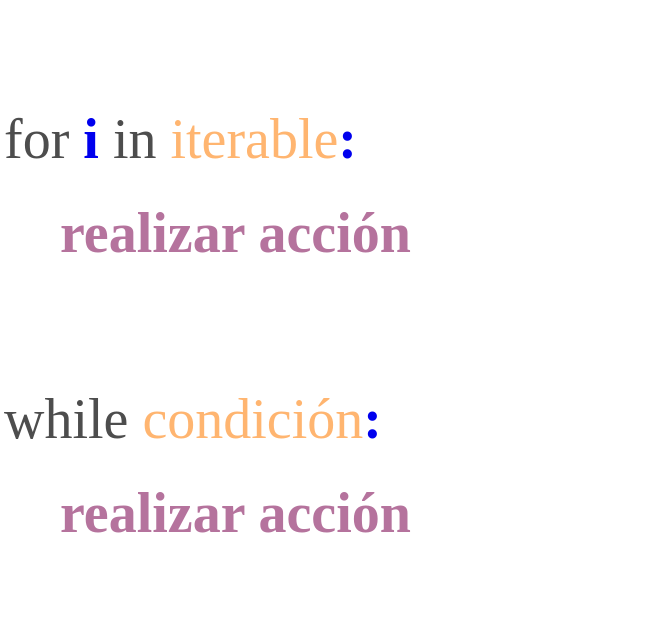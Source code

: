 <mxfile version="14.9.6" type="device"><diagram id="C5RBs43oDa-KdzZeNtuy" name="Page-1"><mxGraphModel dx="1364" dy="816" grid="1" gridSize="10" guides="1" tooltips="1" connect="1" arrows="1" fold="1" page="1" pageScale="1" pageWidth="827" pageHeight="1169" math="0" shadow="0"><root><mxCell id="WIyWlLk6GJQsqaUBKTNV-0"/><mxCell id="WIyWlLk6GJQsqaUBKTNV-1" parent="WIyWlLk6GJQsqaUBKTNV-0"/><mxCell id="QqaEU6NBObr4b5xGxCnf-1" value="" style="whiteSpace=wrap;html=1;aspect=fixed;fillColor=none;strokeColor=none;" vertex="1" parent="WIyWlLk6GJQsqaUBKTNV-1"><mxGeometry x="199" y="210" width="320" height="320" as="geometry"/></mxCell><mxCell id="4H0rE7auC8YkeHV7vE1Y-1" value="&lt;font style=&quot;font-size: 28px&quot;&gt;&lt;span style=&quot;color: rgb(77 , 77 , 77) ; font-family: &amp;#34;cascadia code&amp;#34; ; font-style: normal ; font-weight: 400 ; letter-spacing: normal ; text-align: left ; text-indent: 0px ; text-transform: none ; word-spacing: 0px ; display: inline ; float: none&quot;&gt;for&amp;nbsp;&lt;b style=&quot;color: rgb(255 , 181 , 112)&quot;&gt;&lt;font color=&quot;#0000ee&quot;&gt;i&amp;nbsp;&lt;/font&gt;&lt;/b&gt;in &lt;/span&gt;&lt;span style=&quot;font-family: &amp;#34;cascadia code&amp;#34; ; font-style: normal ; font-weight: 400 ; letter-spacing: normal ; text-align: left ; text-indent: 0px ; text-transform: none ; word-spacing: 0px ; display: inline ; float: none&quot;&gt;iterable&lt;/span&gt;&lt;span style=&quot;font-family: &amp;#34;cascadia code&amp;#34; ; font-style: normal ; letter-spacing: normal ; text-align: left ; text-indent: 0px ; text-transform: none ; word-spacing: 0px ; display: inline ; float: none&quot;&gt;&lt;b&gt;&lt;font color=&quot;#0000ee&quot; style=&quot;font-size: 28px&quot;&gt;:&lt;/font&gt;&lt;/b&gt;&lt;/span&gt;&lt;br style=&quot;color: rgb(77 , 77 , 77) ; font-family: &amp;#34;cascadia code&amp;#34; ; font-style: normal ; font-weight: 400 ; letter-spacing: normal ; text-align: left ; text-indent: 0px ; text-transform: none ; word-spacing: 0px&quot;&gt;&lt;span style=&quot;color: rgb(77 , 77 , 77) ; font-family: &amp;#34;cascadia code&amp;#34; ; font-style: normal ; font-weight: 400 ; letter-spacing: normal ; text-align: left ; text-indent: 0px ; text-transform: none ; word-spacing: 0px ; display: inline ; float: none&quot;&gt;&amp;nbsp; &amp;nbsp;&lt;span&gt;&amp;nbsp;&lt;/span&gt;&lt;/span&gt;&lt;font color=&quot;#b5739d&quot; style=&quot;font-family: &amp;#34;cascadia code&amp;#34; ; font-style: normal ; font-weight: 400 ; letter-spacing: normal ; text-align: left ; text-indent: 0px ; text-transform: none ; word-spacing: 0px ; font-size: 28px&quot;&gt;&lt;b&gt;realizar acción&lt;/b&gt;&lt;/font&gt;&lt;font color=&quot;#b5739d&quot; style=&quot;font-family: &amp;#34;cascadia code&amp;#34; ; font-style: normal ; font-weight: 400 ; letter-spacing: normal ; text-align: left ; text-indent: 0px ; text-transform: none ; word-spacing: 0px ; background-color: rgb(248 , 249 , 250) ; font-size: 40px&quot;&gt;&lt;b&gt;&lt;br&gt;&lt;/b&gt;&lt;/font&gt;&lt;/font&gt;" style="text;whiteSpace=wrap;html=1;fontSize=35;fontFamily=Cascadia Code;fontColor=#FFB570;" parent="WIyWlLk6GJQsqaUBKTNV-1" vertex="1"><mxGeometry x="199" y="250" width="331" height="100" as="geometry"/></mxCell><mxCell id="QqaEU6NBObr4b5xGxCnf-0" value="&lt;font style=&quot;font-size: 28px&quot;&gt;&lt;span style=&quot;color: rgb(77 , 77 , 77) ; font-family: &amp;#34;cascadia code&amp;#34; ; font-style: normal ; font-weight: 400 ; letter-spacing: normal ; text-align: left ; text-indent: 0px ; text-transform: none ; word-spacing: 0px ; display: inline ; float: none&quot;&gt;while&amp;nbsp;&lt;/span&gt;&lt;span style=&quot;font-family: &amp;#34;cascadia code&amp;#34; ; font-style: normal ; font-weight: 400 ; letter-spacing: normal ; text-align: left ; text-indent: 0px ; text-transform: none ; word-spacing: 0px ; display: inline ; float: none&quot;&gt;condición&lt;/span&gt;&lt;span style=&quot;font-family: &amp;#34;cascadia code&amp;#34; ; font-style: normal ; letter-spacing: normal ; text-align: left ; text-indent: 0px ; text-transform: none ; word-spacing: 0px ; display: inline ; float: none&quot;&gt;&lt;b&gt;&lt;font color=&quot;#0000ee&quot; style=&quot;font-size: 28px&quot;&gt;:&lt;/font&gt;&lt;/b&gt;&lt;/span&gt;&lt;br style=&quot;color: rgb(77 , 77 , 77) ; font-family: &amp;#34;cascadia code&amp;#34; ; font-style: normal ; font-weight: 400 ; letter-spacing: normal ; text-align: left ; text-indent: 0px ; text-transform: none ; word-spacing: 0px&quot;&gt;&lt;span style=&quot;color: rgb(77 , 77 , 77) ; font-family: &amp;#34;cascadia code&amp;#34; ; font-style: normal ; font-weight: 400 ; letter-spacing: normal ; text-align: left ; text-indent: 0px ; text-transform: none ; word-spacing: 0px ; display: inline ; float: none&quot;&gt;&amp;nbsp; &amp;nbsp;&lt;span&gt;&amp;nbsp;&lt;/span&gt;&lt;/span&gt;&lt;font color=&quot;#b5739d&quot; style=&quot;font-family: &amp;#34;cascadia code&amp;#34; ; font-style: normal ; font-weight: 400 ; letter-spacing: normal ; text-align: left ; text-indent: 0px ; text-transform: none ; word-spacing: 0px ; font-size: 28px&quot;&gt;&lt;b&gt;realizar acción&lt;/b&gt;&lt;/font&gt;&lt;font color=&quot;#b5739d&quot; style=&quot;font-family: &amp;#34;cascadia code&amp;#34; ; font-style: normal ; font-weight: 400 ; letter-spacing: normal ; text-align: left ; text-indent: 0px ; text-transform: none ; word-spacing: 0px ; background-color: rgb(248 , 249 , 250) ; font-size: 40px&quot;&gt;&lt;b&gt;&lt;br&gt;&lt;/b&gt;&lt;/font&gt;&lt;/font&gt;" style="text;whiteSpace=wrap;html=1;fontSize=35;fontFamily=Cascadia Code;fontColor=#FFB570;" vertex="1" parent="WIyWlLk6GJQsqaUBKTNV-1"><mxGeometry x="199" y="390" width="331" height="100" as="geometry"/></mxCell></root></mxGraphModel></diagram></mxfile>